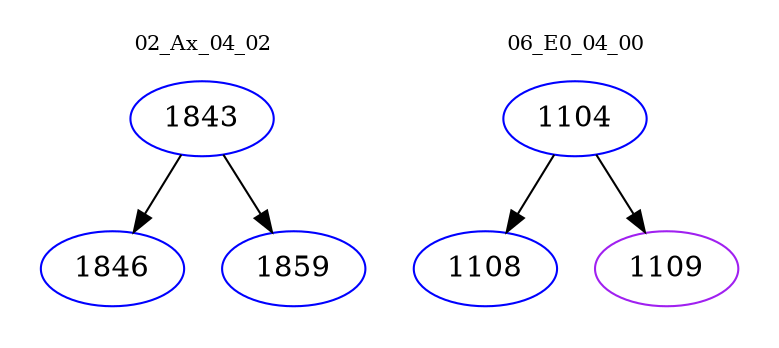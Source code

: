 digraph{
subgraph cluster_0 {
color = white
label = "02_Ax_04_02";
fontsize=10;
T0_1843 [label="1843", color="blue"]
T0_1843 -> T0_1846 [color="black"]
T0_1846 [label="1846", color="blue"]
T0_1843 -> T0_1859 [color="black"]
T0_1859 [label="1859", color="blue"]
}
subgraph cluster_1 {
color = white
label = "06_E0_04_00";
fontsize=10;
T1_1104 [label="1104", color="blue"]
T1_1104 -> T1_1108 [color="black"]
T1_1108 [label="1108", color="blue"]
T1_1104 -> T1_1109 [color="black"]
T1_1109 [label="1109", color="purple"]
}
}
